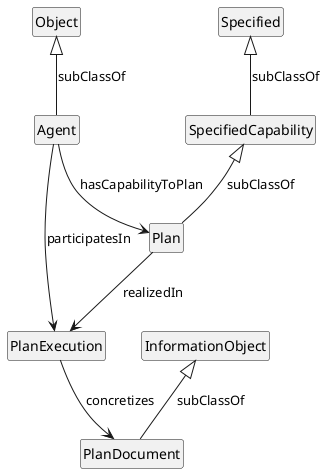 @startuml

hide empty members
hide object fields
hide circle

class Object
class Specified
class Agent
class Plan
class PlanExecution
class PlanDocument
class InformationObject
class SpecifiedCapability




SpecifiedCapability -u-|> Specified : "subClassOf" 
Plan -u-|>  SpecifiedCapability : "subClassOf"
PlanDocument -u-|>  InformationObject : "subClassOf"
Agent -u-|>  Object : "subClassOf"

Agent --> PlanExecution : "participatesIn"
Plan --> PlanExecution : "realizedIn"
Agent --> Plan : "hasCapabilityToPlan"
PlanExecution --> PlanDocument : "concretizes"


@enduml

